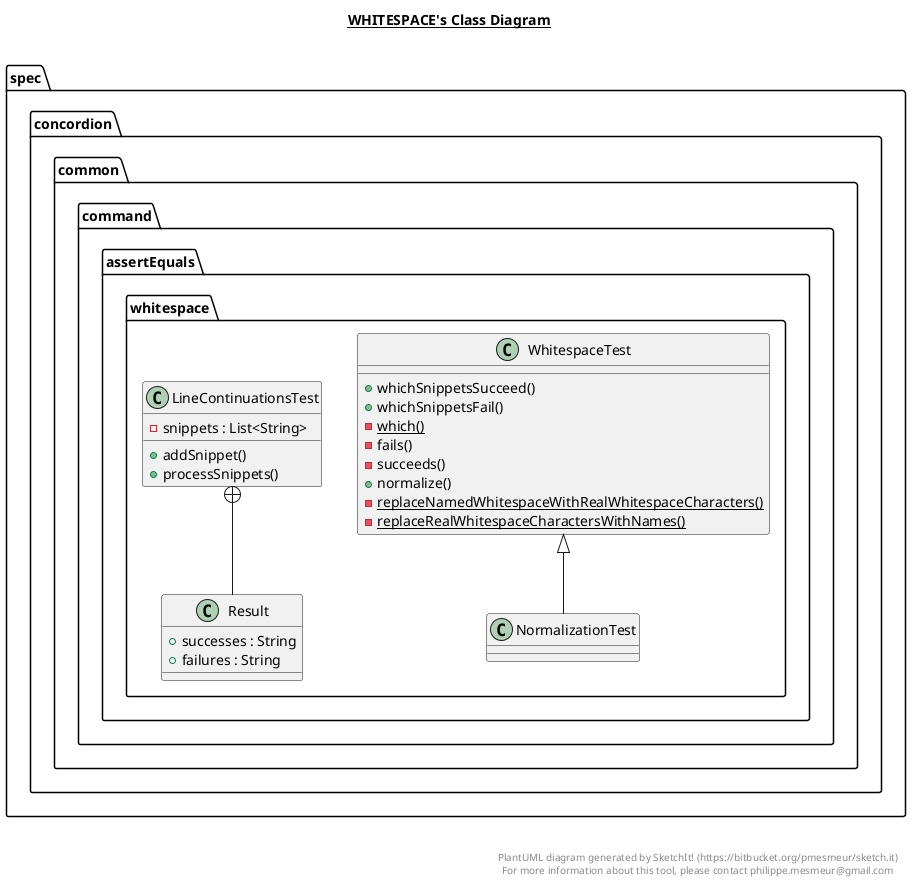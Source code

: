 @startuml

title __WHITESPACE's Class Diagram__\n

  package spec.concordion {
    package spec.concordion.common.command {
      package spec.concordion.common.command.assertEquals {
        package spec.concordion.common.command.assertEquals.whitespace {
          class LineContinuationsTest {
              - snippets : List<String>
              + addSnippet()
              + processSnippets()
          }
        }
      }
    }
  }
  

  package spec.concordion {
    package spec.concordion.common.command {
      package spec.concordion.common.command.assertEquals {
        package spec.concordion.common.command.assertEquals.whitespace {
          class Result {
              + successes : String
              + failures : String
          }
        }
      }
    }
  }
  

  package spec.concordion {
    package spec.concordion.common.command {
      package spec.concordion.common.command.assertEquals {
        package spec.concordion.common.command.assertEquals.whitespace {
          class NormalizationTest {
          }
        }
      }
    }
  }
  

  package spec.concordion {
    package spec.concordion.common.command {
      package spec.concordion.common.command.assertEquals {
        package spec.concordion.common.command.assertEquals.whitespace {
          class WhitespaceTest {
              + whichSnippetsSucceed()
              + whichSnippetsFail()
              {static} - which()
              - fails()
              - succeeds()
              + normalize()
              {static} - replaceNamedWhitespaceWithRealWhitespaceCharacters()
              {static} - replaceRealWhitespaceCharactersWithNames()
          }
        }
      }
    }
  }
  

  LineContinuationsTest +-down- Result
  NormalizationTest -up-|> WhitespaceTest


right footer


PlantUML diagram generated by SketchIt! (https://bitbucket.org/pmesmeur/sketch.it)
For more information about this tool, please contact philippe.mesmeur@gmail.com
endfooter

@enduml
